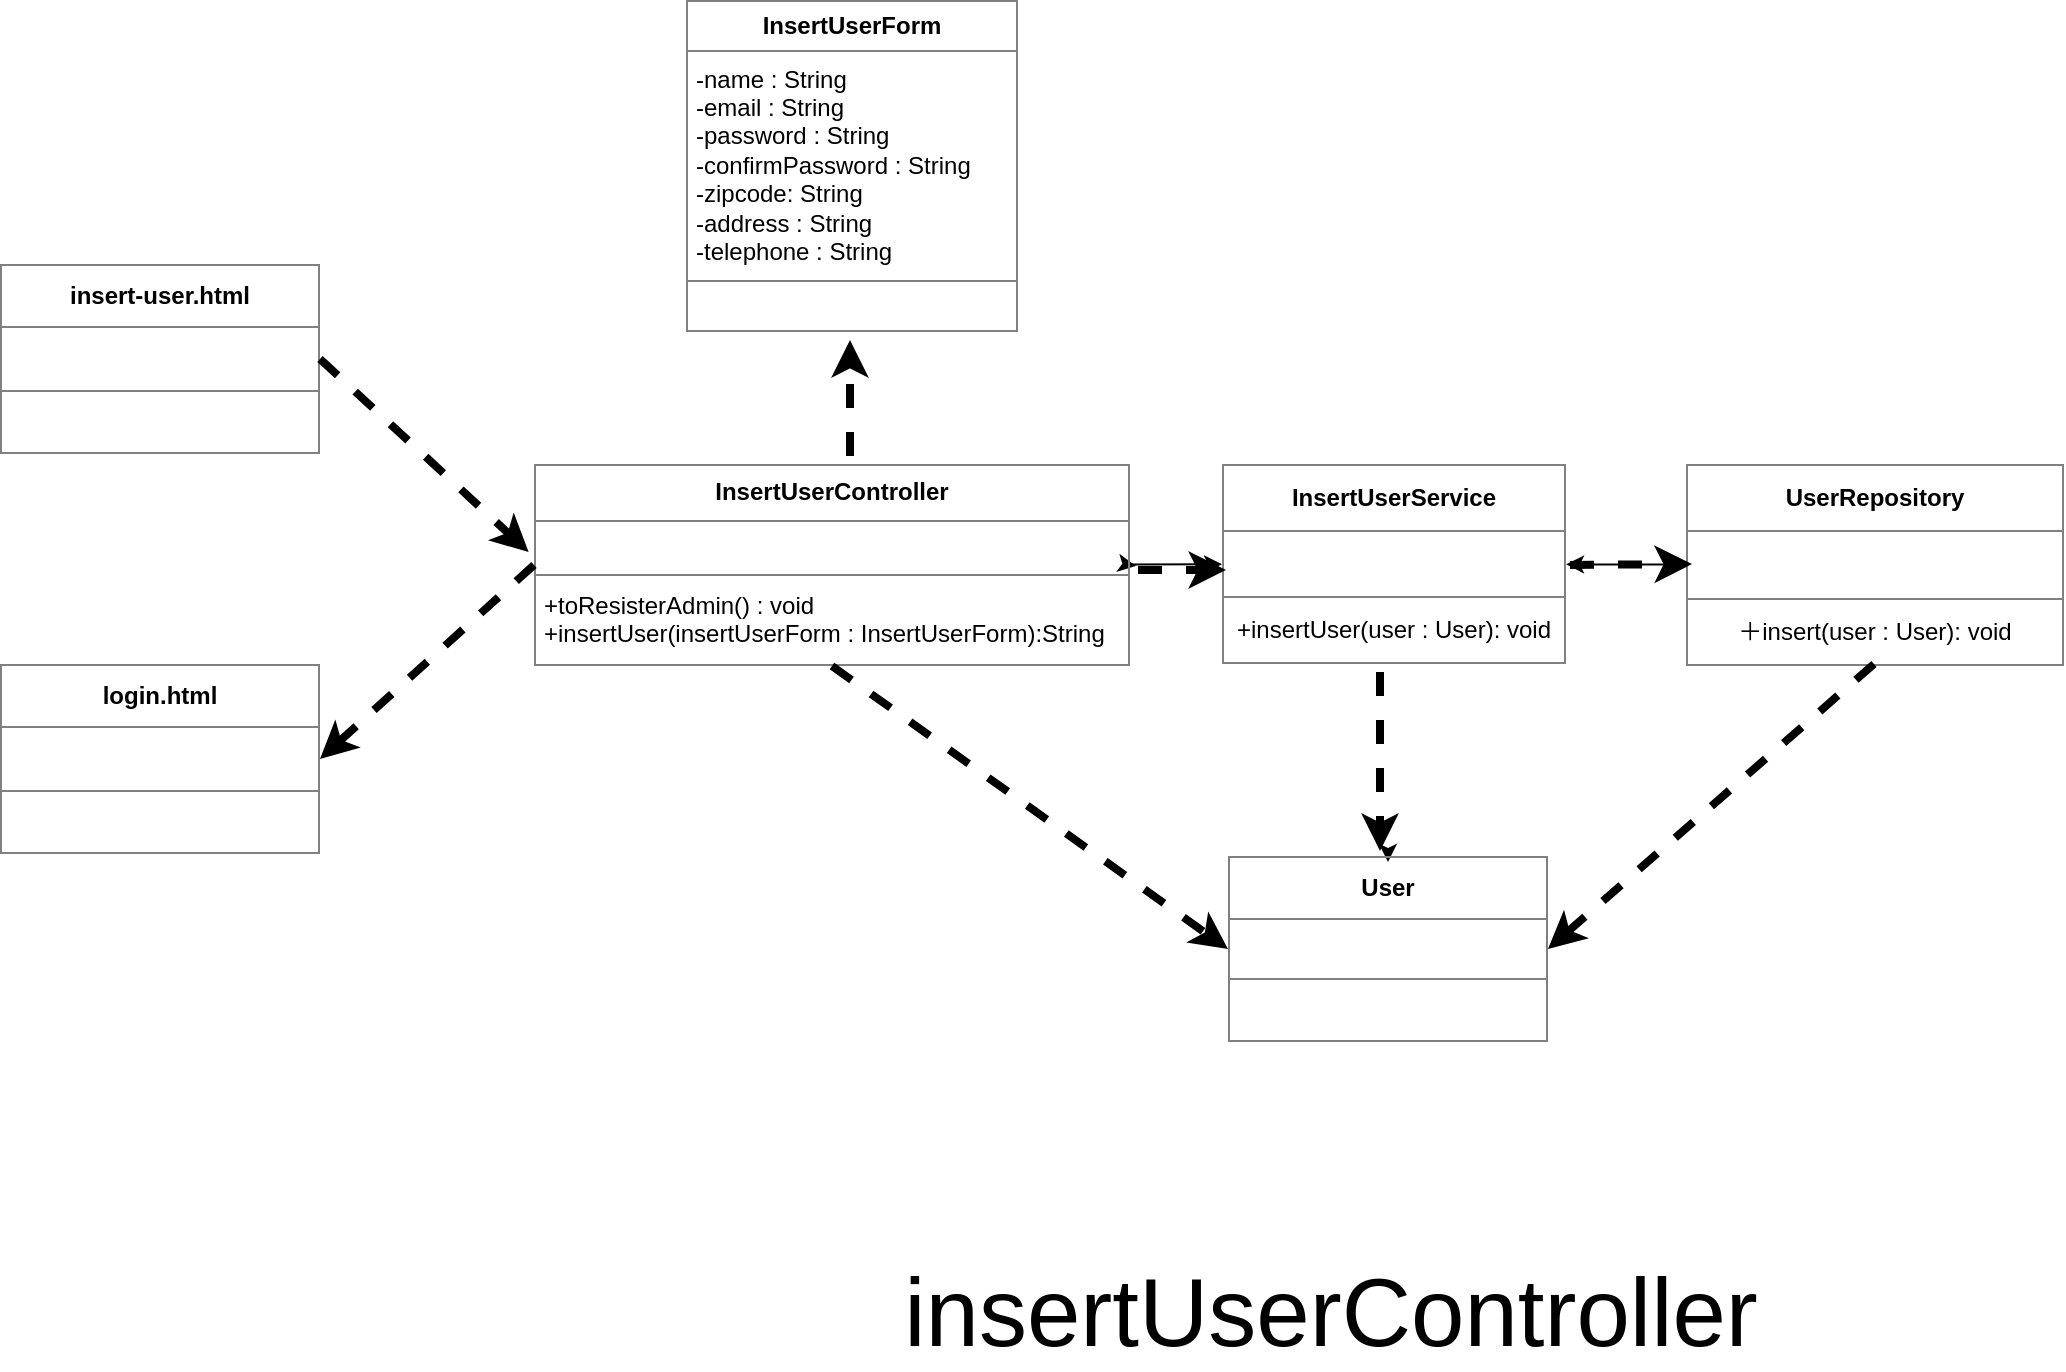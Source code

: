 <mxfile>
    <diagram id="OdPUeiJB8wG7-oWaB_jQ" name="ページ1">
        <mxGraphModel dx="2581" dy="1138" grid="0" gridSize="10" guides="1" tooltips="1" connect="1" arrows="1" fold="1" page="1" pageScale="1" pageWidth="827" pageHeight="1169" background="#ffffff" math="0" shadow="0">
            <root>
                <mxCell id="0"/>
                <mxCell id="1" parent="0"/>
                <mxCell id="2" value="&lt;table border=&quot;1&quot; width=&quot;100%&quot; cellpadding=&quot;4&quot; style=&quot;width: 100% ; height: 100% ; border-collapse: collapse&quot;&gt;&lt;tbody&gt;&lt;tr&gt;&lt;th align=&quot;center&quot;&gt;InsertUserService&lt;/th&gt;&lt;/tr&gt;&lt;tr&gt;&lt;td align=&quot;center&quot;&gt;&lt;br&gt;&lt;/td&gt;&lt;/tr&gt;&lt;tr&gt;&lt;td align=&quot;center&quot;&gt;+insertUser(user : User): void&lt;br&gt;&lt;/td&gt;&lt;/tr&gt;&lt;/tbody&gt;&lt;/table&gt;" style="text;html=1;strokeColor=none;fillColor=none;overflow=fill;fontColor=#000000;" parent="1" vertex="1">
                    <mxGeometry x="229" y="346" width="172" height="100" as="geometry"/>
                </mxCell>
                <mxCell id="15" style="edgeStyle=none;html=1;" parent="1" source="3" edge="1">
                    <mxGeometry relative="1" as="geometry">
                        <mxPoint x="312" y="545" as="targetPoint"/>
                    </mxGeometry>
                </mxCell>
                <mxCell id="3" value="&lt;table border=&quot;1&quot; width=&quot;100%&quot; cellpadding=&quot;4&quot; style=&quot;width: 100% ; height: 100% ; border-collapse: collapse&quot;&gt;&lt;tbody&gt;&lt;tr&gt;&lt;th align=&quot;center&quot;&gt;User&lt;/th&gt;&lt;/tr&gt;&lt;tr&gt;&lt;td align=&quot;center&quot;&gt;&lt;br&gt;&lt;/td&gt;&lt;/tr&gt;&lt;tr&gt;&lt;td align=&quot;center&quot;&gt;&lt;br&gt;&lt;/td&gt;&lt;/tr&gt;&lt;/tbody&gt;&lt;/table&gt;" style="text;html=1;strokeColor=none;fillColor=none;overflow=fill;fontColor=#000000;" parent="1" vertex="1">
                    <mxGeometry x="232" y="542" width="160" height="93" as="geometry"/>
                </mxCell>
                <mxCell id="16" value="" style="edgeStyle=none;html=1;" parent="1" source="4" target="2" edge="1">
                    <mxGeometry relative="1" as="geometry"/>
                </mxCell>
                <mxCell id="4" value="&lt;table border=&quot;1&quot; width=&quot;100%&quot; cellpadding=&quot;4&quot; style=&quot;width: 100% ; height: 100% ; border-collapse: collapse&quot;&gt;&lt;tbody&gt;&lt;tr&gt;&lt;th align=&quot;center&quot;&gt;UserRepository&lt;/th&gt;&lt;/tr&gt;&lt;tr&gt;&lt;td align=&quot;center&quot;&gt;&lt;br&gt;&lt;/td&gt;&lt;/tr&gt;&lt;tr&gt;&lt;td align=&quot;center&quot;&gt;＋insert(user : User): void&lt;/td&gt;&lt;/tr&gt;&lt;/tbody&gt;&lt;/table&gt;" style="text;html=1;strokeColor=none;fillColor=none;overflow=fill;fontColor=#000000;" parent="1" vertex="1">
                    <mxGeometry x="461" y="346" width="189" height="101" as="geometry"/>
                </mxCell>
                <mxCell id="19" value="" style="edgeStyle=none;html=1;" parent="1" source="5" target="2" edge="1">
                    <mxGeometry relative="1" as="geometry"/>
                </mxCell>
                <mxCell id="20" style="edgeStyle=none;html=1;exitX=1;exitY=0.5;exitDx=0;exitDy=0;" parent="1" source="5" edge="1">
                    <mxGeometry relative="1" as="geometry">
                        <mxPoint x="186" y="397" as="targetPoint"/>
                    </mxGeometry>
                </mxCell>
                <mxCell id="5" value="&lt;table border=&quot;1&quot; width=&quot;100%&quot; cellpadding=&quot;4&quot; style=&quot;width: 100% ; height: 100% ; border-collapse: collapse&quot;&gt;&lt;tbody&gt;&lt;tr&gt;&lt;th align=&quot;center&quot;&gt;InsertUserController&lt;/th&gt;&lt;/tr&gt;&lt;tr&gt;&lt;td align=&quot;center&quot;&gt;&lt;br&gt;&lt;/td&gt;&lt;/tr&gt;&lt;tr&gt;&lt;td&gt;+toResisterAdmin() : void&lt;br&gt;+insertUser(insertUserForm : InsertUserForm):String&lt;br&gt;&lt;/td&gt;&lt;/tr&gt;&lt;/tbody&gt;&lt;/table&gt;" style="text;html=1;strokeColor=none;fillColor=none;overflow=fill;fontColor=#000000;" parent="1" vertex="1">
                    <mxGeometry x="-115" y="346" width="298" height="101" as="geometry"/>
                </mxCell>
                <mxCell id="6" value="&lt;table border=&quot;1&quot; width=&quot;100%&quot; cellpadding=&quot;4&quot; style=&quot;width: 100% ; height: 100% ; border-collapse: collapse&quot;&gt;&lt;tbody&gt;&lt;tr&gt;&lt;th align=&quot;center&quot;&gt;insert-user.html&lt;br&gt;&lt;/th&gt;&lt;/tr&gt;&lt;tr&gt;&lt;td align=&quot;center&quot;&gt;&lt;br&gt;&lt;/td&gt;&lt;/tr&gt;&lt;tr&gt;&lt;td align=&quot;center&quot;&gt;&lt;br&gt;&lt;/td&gt;&lt;/tr&gt;&lt;/tbody&gt;&lt;/table&gt;" style="text;html=1;strokeColor=none;fillColor=none;overflow=fill;fontColor=#000000;" parent="1" vertex="1">
                    <mxGeometry x="-382" y="246" width="160" height="95" as="geometry"/>
                </mxCell>
                <mxCell id="7" style="edgeStyle=none;html=1;dashed=1;fontColor=#000000;strokeColor=#000000;strokeWidth=4;exitX=0;exitY=0.5;exitDx=0;exitDy=0;entryX=1;entryY=0.5;entryDx=0;entryDy=0;" parent="1" source="5" target="21" edge="1">
                    <mxGeometry relative="1" as="geometry">
                        <mxPoint x="-210" y="396" as="sourcePoint"/>
                        <mxPoint x="-97" y="483" as="targetPoint"/>
                    </mxGeometry>
                </mxCell>
                <mxCell id="9" value="&lt;table border=&quot;1&quot; width=&quot;100%&quot; cellpadding=&quot;4&quot; style=&quot;width: 100% ; height: 100% ; border-collapse: collapse&quot;&gt;&lt;tbody&gt;&lt;tr&gt;&lt;th align=&quot;center&quot;&gt;InsertUserForm&lt;/th&gt;&lt;/tr&gt;&lt;tr&gt;&lt;td&gt;-name : String&lt;br&gt;-email&amp;nbsp;: String&lt;br&gt;-password&amp;nbsp;: String&lt;br&gt;-confirmPassword : String&lt;br&gt;-zipcode: String&lt;br&gt;-address&amp;nbsp;: String&lt;br&gt;-telephone&amp;nbsp;: String&lt;/td&gt;&lt;/tr&gt;&lt;tr&gt;&lt;td align=&quot;center&quot;&gt;&lt;br&gt;&lt;/td&gt;&lt;/tr&gt;&lt;/tbody&gt;&lt;/table&gt;" style="text;html=1;strokeColor=none;fillColor=none;overflow=fill;fontColor=#000000;" parent="1" vertex="1">
                    <mxGeometry x="-39" y="114" width="166" height="166" as="geometry"/>
                </mxCell>
                <mxCell id="10" style="edgeStyle=none;html=1;dashed=1;fontColor=#000000;strokeColor=#000000;strokeWidth=4;" parent="1" edge="1">
                    <mxGeometry relative="1" as="geometry">
                        <mxPoint x="43" y="342" as="sourcePoint"/>
                        <mxPoint x="43" y="284" as="targetPoint"/>
                    </mxGeometry>
                </mxCell>
                <mxCell id="11" style="edgeStyle=none;html=1;dashed=1;fontColor=#000000;strokeColor=#000000;strokeWidth=4;" parent="1" edge="1">
                    <mxGeometry relative="1" as="geometry">
                        <mxPoint x="187" y="399" as="sourcePoint"/>
                        <mxPoint x="231" y="399" as="targetPoint"/>
                    </mxGeometry>
                </mxCell>
                <mxCell id="13" style="edgeStyle=none;html=1;dashed=1;fontColor=#000000;strokeColor=#000000;strokeWidth=4;" parent="1" edge="1">
                    <mxGeometry relative="1" as="geometry">
                        <mxPoint x="403" y="396.5" as="sourcePoint"/>
                        <mxPoint x="464" y="396" as="targetPoint"/>
                    </mxGeometry>
                </mxCell>
                <mxCell id="14" style="edgeStyle=none;html=1;entryX=0;entryY=0.5;entryDx=0;entryDy=0;dashed=1;fontColor=#000000;strokeColor=#000000;strokeWidth=4;" parent="1" edge="1">
                    <mxGeometry relative="1" as="geometry">
                        <mxPoint x="308" y="450" as="sourcePoint"/>
                        <mxPoint x="308" y="539.5" as="targetPoint"/>
                    </mxGeometry>
                </mxCell>
                <mxCell id="17" style="edgeStyle=none;html=1;entryX=1;entryY=0.5;entryDx=0;entryDy=0;dashed=1;fontColor=#000000;strokeColor=#000000;strokeWidth=4;" parent="1" target="3" edge="1">
                    <mxGeometry relative="1" as="geometry">
                        <mxPoint x="555" y="446" as="sourcePoint"/>
                        <mxPoint x="555" y="535.5" as="targetPoint"/>
                    </mxGeometry>
                </mxCell>
                <mxCell id="18" style="edgeStyle=none;html=1;dashed=1;fontColor=#000000;strokeColor=#000000;strokeWidth=4;exitX=0.5;exitY=1;exitDx=0;exitDy=0;entryX=0;entryY=0.5;entryDx=0;entryDy=0;" parent="1" source="5" target="3" edge="1">
                    <mxGeometry relative="1" as="geometry">
                        <mxPoint x="65.5" y="553" as="sourcePoint"/>
                        <mxPoint x="65" y="492" as="targetPoint"/>
                    </mxGeometry>
                </mxCell>
                <mxCell id="21" value="&lt;table border=&quot;1&quot; width=&quot;100%&quot; cellpadding=&quot;4&quot; style=&quot;width: 100% ; height: 100% ; border-collapse: collapse&quot;&gt;&lt;tbody&gt;&lt;tr&gt;&lt;th align=&quot;center&quot;&gt;login.html&lt;br&gt;&lt;/th&gt;&lt;/tr&gt;&lt;tr&gt;&lt;td align=&quot;center&quot;&gt;&lt;br&gt;&lt;/td&gt;&lt;/tr&gt;&lt;tr&gt;&lt;td align=&quot;center&quot;&gt;&lt;br&gt;&lt;/td&gt;&lt;/tr&gt;&lt;/tbody&gt;&lt;/table&gt;" style="text;html=1;strokeColor=none;fillColor=none;overflow=fill;fontColor=#000000;" parent="1" vertex="1">
                    <mxGeometry x="-382" y="446" width="160" height="95" as="geometry"/>
                </mxCell>
                <mxCell id="22" style="edgeStyle=none;html=1;dashed=1;fontColor=#000000;strokeColor=#000000;strokeWidth=4;exitX=1;exitY=0.5;exitDx=0;exitDy=0;entryX=-0.009;entryY=0.436;entryDx=0;entryDy=0;entryPerimeter=0;" parent="1" source="6" target="5" edge="1">
                    <mxGeometry relative="1" as="geometry">
                        <mxPoint x="-109" y="143" as="sourcePoint"/>
                        <mxPoint x="-240" y="224" as="targetPoint"/>
                        <Array as="points"/>
                    </mxGeometry>
                </mxCell>
                <mxCell id="23" value="&lt;span style=&quot;font-size: 48px&quot;&gt;insertUserController&lt;/span&gt;" style="text;html=1;align=center;verticalAlign=middle;resizable=0;points=[];autosize=1;strokeColor=none;fillColor=none;fontColor=none;" parent="1" vertex="1">
                    <mxGeometry x="64" y="755" width="437" height="30" as="geometry"/>
                </mxCell>
            </root>
        </mxGraphModel>
    </diagram>
</mxfile>